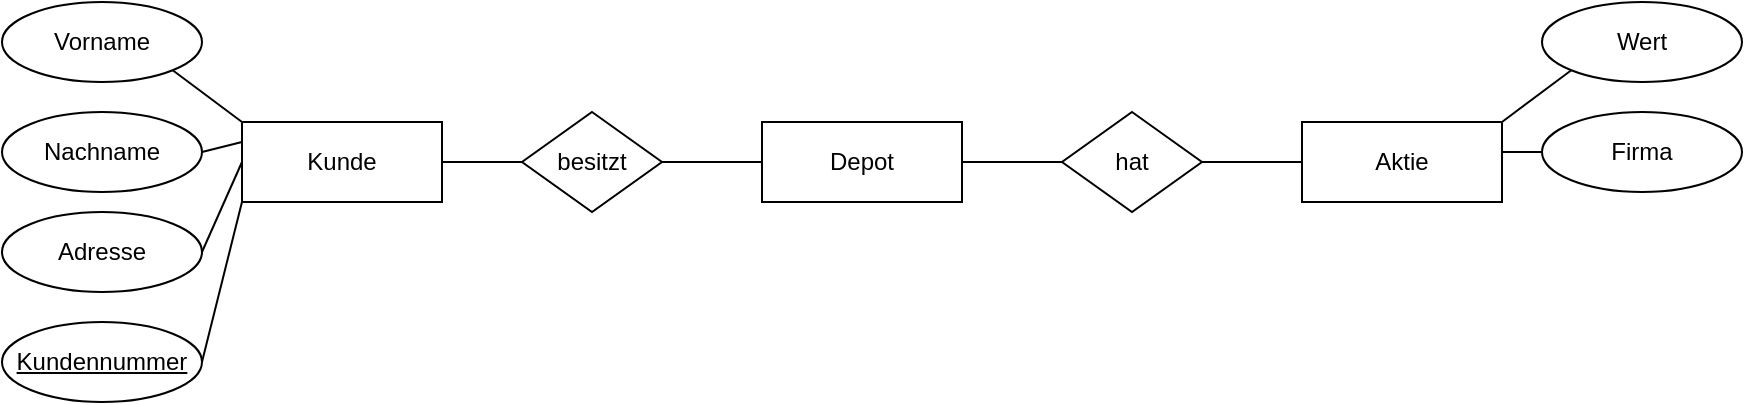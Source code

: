 <mxfile version="21.0.6" type="github">
  <diagram id="R2lEEEUBdFMjLlhIrx00" name="Page-1">
    <mxGraphModel dx="1900" dy="538" grid="1" gridSize="10" guides="1" tooltips="1" connect="1" arrows="1" fold="1" page="1" pageScale="1" pageWidth="850" pageHeight="1100" math="0" shadow="0" extFonts="Permanent Marker^https://fonts.googleapis.com/css?family=Permanent+Marker">
      <root>
        <mxCell id="0" />
        <mxCell id="1" parent="0" />
        <mxCell id="vdkHI9G7JxGMXxnDCx0F-11" style="edgeStyle=orthogonalEdgeStyle;rounded=0;orthogonalLoop=1;jettySize=auto;html=1;exitX=1;exitY=0.5;exitDx=0;exitDy=0;entryX=0;entryY=0.5;entryDx=0;entryDy=0;endArrow=none;endFill=0;" edge="1" parent="1" source="vdkHI9G7JxGMXxnDCx0F-3" target="vdkHI9G7JxGMXxnDCx0F-6">
          <mxGeometry relative="1" as="geometry" />
        </mxCell>
        <mxCell id="vdkHI9G7JxGMXxnDCx0F-3" value="Kunde" style="whiteSpace=wrap;html=1;align=center;" vertex="1" parent="1">
          <mxGeometry x="80" y="130" width="100" height="40" as="geometry" />
        </mxCell>
        <mxCell id="vdkHI9G7JxGMXxnDCx0F-4" value="Aktie" style="whiteSpace=wrap;html=1;align=center;" vertex="1" parent="1">
          <mxGeometry x="610" y="130" width="100" height="40" as="geometry" />
        </mxCell>
        <mxCell id="vdkHI9G7JxGMXxnDCx0F-13" style="edgeStyle=orthogonalEdgeStyle;rounded=0;orthogonalLoop=1;jettySize=auto;html=1;exitX=1;exitY=0.5;exitDx=0;exitDy=0;entryX=0;entryY=0.5;entryDx=0;entryDy=0;endArrow=none;endFill=0;" edge="1" parent="1" source="vdkHI9G7JxGMXxnDCx0F-5" target="vdkHI9G7JxGMXxnDCx0F-10">
          <mxGeometry relative="1" as="geometry" />
        </mxCell>
        <mxCell id="vdkHI9G7JxGMXxnDCx0F-5" value="&lt;div&gt;Depot&lt;/div&gt;" style="whiteSpace=wrap;html=1;align=center;" vertex="1" parent="1">
          <mxGeometry x="340" y="130" width="100" height="40" as="geometry" />
        </mxCell>
        <mxCell id="vdkHI9G7JxGMXxnDCx0F-12" style="edgeStyle=orthogonalEdgeStyle;rounded=0;orthogonalLoop=1;jettySize=auto;html=1;exitX=1;exitY=0.5;exitDx=0;exitDy=0;entryX=0;entryY=0.5;entryDx=0;entryDy=0;endArrow=none;endFill=0;" edge="1" parent="1" source="vdkHI9G7JxGMXxnDCx0F-6" target="vdkHI9G7JxGMXxnDCx0F-5">
          <mxGeometry relative="1" as="geometry" />
        </mxCell>
        <mxCell id="vdkHI9G7JxGMXxnDCx0F-6" value="besitzt" style="shape=rhombus;perimeter=rhombusPerimeter;whiteSpace=wrap;html=1;align=center;" vertex="1" parent="1">
          <mxGeometry x="220" y="125" width="70" height="50" as="geometry" />
        </mxCell>
        <mxCell id="vdkHI9G7JxGMXxnDCx0F-14" style="edgeStyle=orthogonalEdgeStyle;rounded=0;orthogonalLoop=1;jettySize=auto;html=1;exitX=1;exitY=0.5;exitDx=0;exitDy=0;entryX=0;entryY=0.5;entryDx=0;entryDy=0;endArrow=none;endFill=0;" edge="1" parent="1" source="vdkHI9G7JxGMXxnDCx0F-10" target="vdkHI9G7JxGMXxnDCx0F-4">
          <mxGeometry relative="1" as="geometry" />
        </mxCell>
        <mxCell id="vdkHI9G7JxGMXxnDCx0F-10" value="&lt;div&gt;hat&lt;/div&gt;" style="shape=rhombus;perimeter=rhombusPerimeter;whiteSpace=wrap;html=1;align=center;" vertex="1" parent="1">
          <mxGeometry x="490" y="125" width="70" height="50" as="geometry" />
        </mxCell>
        <mxCell id="vdkHI9G7JxGMXxnDCx0F-19" style="rounded=0;orthogonalLoop=1;jettySize=auto;html=1;exitX=1;exitY=1;exitDx=0;exitDy=0;entryX=0;entryY=0;entryDx=0;entryDy=0;endArrow=none;endFill=0;" edge="1" parent="1" source="vdkHI9G7JxGMXxnDCx0F-15" target="vdkHI9G7JxGMXxnDCx0F-3">
          <mxGeometry relative="1" as="geometry" />
        </mxCell>
        <mxCell id="vdkHI9G7JxGMXxnDCx0F-15" value="Vorname" style="ellipse;whiteSpace=wrap;html=1;align=center;" vertex="1" parent="1">
          <mxGeometry x="-40" y="70" width="100" height="40" as="geometry" />
        </mxCell>
        <mxCell id="vdkHI9G7JxGMXxnDCx0F-20" style="rounded=0;orthogonalLoop=1;jettySize=auto;html=1;exitX=1;exitY=0.5;exitDx=0;exitDy=0;entryX=0;entryY=0.25;entryDx=0;entryDy=0;endArrow=none;endFill=0;" edge="1" parent="1" source="vdkHI9G7JxGMXxnDCx0F-16" target="vdkHI9G7JxGMXxnDCx0F-3">
          <mxGeometry relative="1" as="geometry" />
        </mxCell>
        <mxCell id="vdkHI9G7JxGMXxnDCx0F-16" value="&lt;div&gt;Nachname&lt;/div&gt;" style="ellipse;whiteSpace=wrap;html=1;align=center;" vertex="1" parent="1">
          <mxGeometry x="-40" y="125" width="100" height="40" as="geometry" />
        </mxCell>
        <mxCell id="vdkHI9G7JxGMXxnDCx0F-25" style="rounded=0;orthogonalLoop=1;jettySize=auto;html=1;exitX=1;exitY=0.5;exitDx=0;exitDy=0;entryX=0;entryY=1;entryDx=0;entryDy=0;endArrow=none;endFill=0;" edge="1" parent="1" source="vdkHI9G7JxGMXxnDCx0F-17" target="vdkHI9G7JxGMXxnDCx0F-3">
          <mxGeometry relative="1" as="geometry" />
        </mxCell>
        <mxCell id="vdkHI9G7JxGMXxnDCx0F-17" value="&lt;div&gt;&lt;u&gt;Kundennummer&lt;/u&gt;&lt;/div&gt;" style="ellipse;whiteSpace=wrap;html=1;align=center;" vertex="1" parent="1">
          <mxGeometry x="-40" y="230" width="100" height="40" as="geometry" />
        </mxCell>
        <mxCell id="vdkHI9G7JxGMXxnDCx0F-18" value="Adresse" style="ellipse;whiteSpace=wrap;html=1;align=center;" vertex="1" parent="1">
          <mxGeometry x="-40" y="175" width="100" height="40" as="geometry" />
        </mxCell>
        <mxCell id="vdkHI9G7JxGMXxnDCx0F-24" style="rounded=0;orthogonalLoop=1;jettySize=auto;html=1;exitX=1;exitY=0.5;exitDx=0;exitDy=0;entryX=0;entryY=0.5;entryDx=0;entryDy=0;endArrow=none;endFill=0;" edge="1" parent="1" target="vdkHI9G7JxGMXxnDCx0F-3">
          <mxGeometry relative="1" as="geometry">
            <mxPoint x="60" y="195" as="sourcePoint" />
            <mxPoint x="80" y="170" as="targetPoint" />
          </mxGeometry>
        </mxCell>
        <mxCell id="vdkHI9G7JxGMXxnDCx0F-28" style="rounded=0;orthogonalLoop=1;jettySize=auto;html=1;exitX=0;exitY=1;exitDx=0;exitDy=0;entryX=1;entryY=0;entryDx=0;entryDy=0;endArrow=none;endFill=0;" edge="1" parent="1" source="vdkHI9G7JxGMXxnDCx0F-26" target="vdkHI9G7JxGMXxnDCx0F-4">
          <mxGeometry relative="1" as="geometry" />
        </mxCell>
        <mxCell id="vdkHI9G7JxGMXxnDCx0F-26" value="Wert" style="ellipse;whiteSpace=wrap;html=1;align=center;" vertex="1" parent="1">
          <mxGeometry x="730" y="70" width="100" height="40" as="geometry" />
        </mxCell>
        <mxCell id="vdkHI9G7JxGMXxnDCx0F-29" style="edgeStyle=orthogonalEdgeStyle;rounded=0;orthogonalLoop=1;jettySize=auto;html=1;exitX=0;exitY=0.5;exitDx=0;exitDy=0;entryX=1;entryY=0.25;entryDx=0;entryDy=0;endArrow=none;endFill=0;" edge="1" parent="1" source="vdkHI9G7JxGMXxnDCx0F-27" target="vdkHI9G7JxGMXxnDCx0F-4">
          <mxGeometry relative="1" as="geometry" />
        </mxCell>
        <mxCell id="vdkHI9G7JxGMXxnDCx0F-27" value="Firma" style="ellipse;whiteSpace=wrap;html=1;align=center;" vertex="1" parent="1">
          <mxGeometry x="730" y="125" width="100" height="40" as="geometry" />
        </mxCell>
      </root>
    </mxGraphModel>
  </diagram>
</mxfile>
